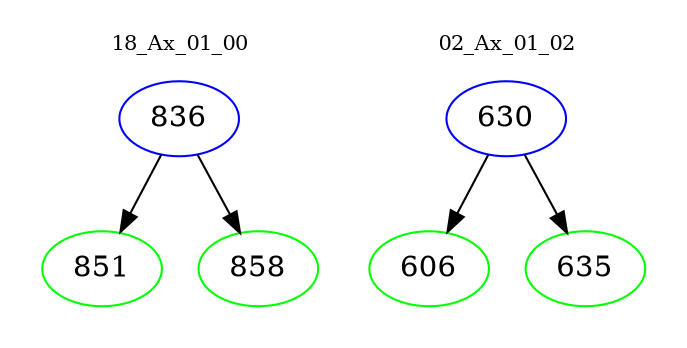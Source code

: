 digraph{
subgraph cluster_0 {
color = white
label = "18_Ax_01_00";
fontsize=10;
T0_836 [label="836", color="blue"]
T0_836 -> T0_851 [color="black"]
T0_851 [label="851", color="green"]
T0_836 -> T0_858 [color="black"]
T0_858 [label="858", color="green"]
}
subgraph cluster_1 {
color = white
label = "02_Ax_01_02";
fontsize=10;
T1_630 [label="630", color="blue"]
T1_630 -> T1_606 [color="black"]
T1_606 [label="606", color="green"]
T1_630 -> T1_635 [color="black"]
T1_635 [label="635", color="green"]
}
}
